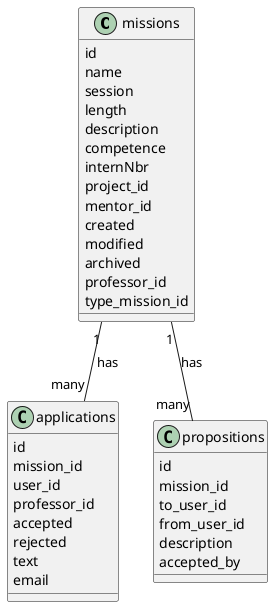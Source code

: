 @startuml
class missions {
    id
    name
    session
    length
    description
    competence
    internNbr
    project_id
    mentor_id
    created
    modified
    archived
    professor_id
    type_mission_id
}
class applications {
    id
    mission_id
    user_id
    professor_id
    accepted
    rejected
    text
    email
}
class propositions {
    id
    mission_id
    to_user_id
    from_user_id
    description
    accepted_by
}
missions "1" -- "many" applications : has
missions "1" -- "many" propositions : has
@enduml
